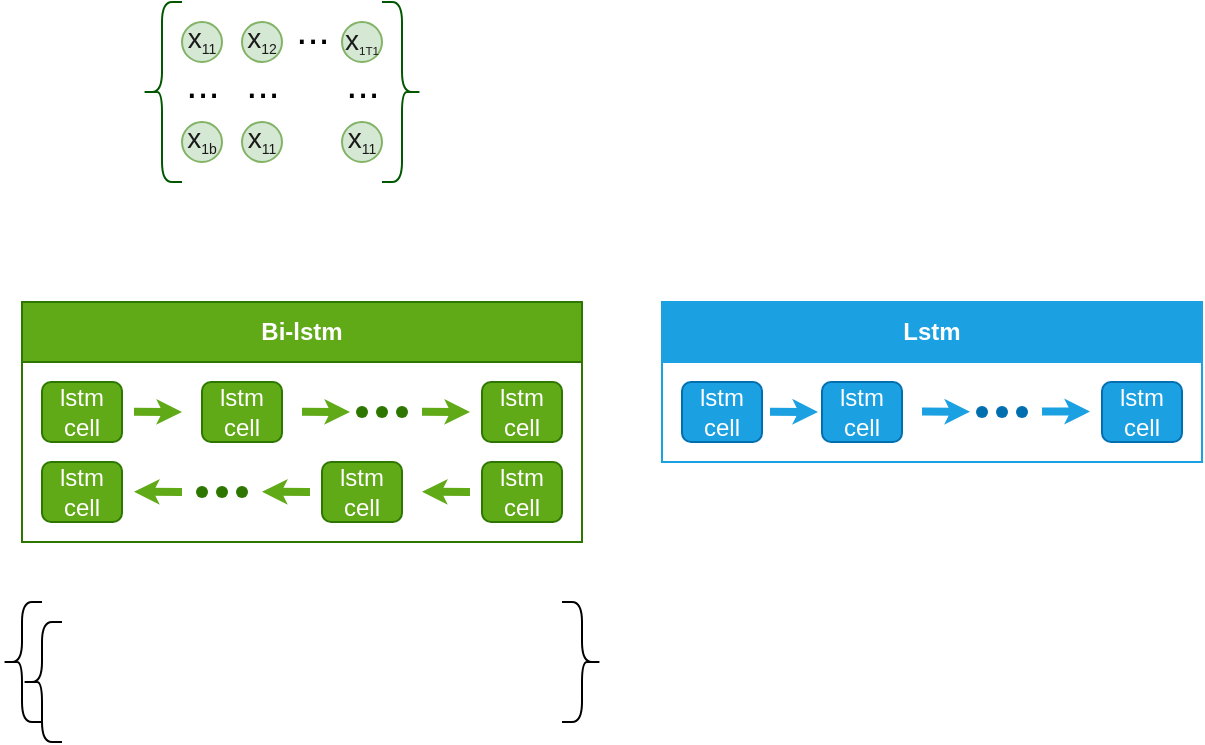<mxfile version="23.1.4" type="github">
  <diagram id="C5RBs43oDa-KdzZeNtuy" name="Page-1">
    <mxGraphModel dx="792" dy="453" grid="1" gridSize="10" guides="1" tooltips="1" connect="1" arrows="1" fold="1" page="1" pageScale="1" pageWidth="827" pageHeight="1169" math="0" shadow="0">
      <root>
        <mxCell id="WIyWlLk6GJQsqaUBKTNV-0" />
        <mxCell id="WIyWlLk6GJQsqaUBKTNV-1" parent="WIyWlLk6GJQsqaUBKTNV-0" />
        <mxCell id="ecE-lbtQEkyAknoPnSGp-34" value="Bi-lstm" style="swimlane;whiteSpace=wrap;html=1;fillColor=#60a917;fontColor=#ffffff;strokeColor=#2D7600;startSize=30;" vertex="1" parent="WIyWlLk6GJQsqaUBKTNV-1">
          <mxGeometry x="60" y="210" width="280" height="120" as="geometry" />
        </mxCell>
        <mxCell id="ecE-lbtQEkyAknoPnSGp-71" style="edgeStyle=orthogonalEdgeStyle;rounded=0;orthogonalLoop=1;jettySize=auto;html=1;exitX=1;exitY=0.5;exitDx=0;exitDy=0;endSize=0;startSize=7;jumpSize=6;strokeWidth=4;fillColor=#60a917;strokeColor=#60a917;" edge="1" parent="ecE-lbtQEkyAknoPnSGp-34">
          <mxGeometry relative="1" as="geometry">
            <mxPoint x="56" y="54.86" as="sourcePoint" />
            <mxPoint x="80" y="54.99" as="targetPoint" />
            <Array as="points">
              <mxPoint x="80" y="54.86" />
            </Array>
          </mxGeometry>
        </mxCell>
        <mxCell id="ecE-lbtQEkyAknoPnSGp-35" value="lstm &lt;br&gt;cell" style="rounded=1;whiteSpace=wrap;html=1;fillColor=#60a917;strokeColor=#2D7600;fontColor=#ffffff;" vertex="1" parent="ecE-lbtQEkyAknoPnSGp-34">
          <mxGeometry x="10" y="40" width="40" height="30" as="geometry" />
        </mxCell>
        <mxCell id="ecE-lbtQEkyAknoPnSGp-76" value="lstm cell" style="rounded=1;whiteSpace=wrap;html=1;fillColor=#60a917;strokeColor=#2D7600;fontColor=#ffffff;" vertex="1" parent="ecE-lbtQEkyAknoPnSGp-34">
          <mxGeometry x="150" y="80" width="40" height="30" as="geometry" />
        </mxCell>
        <mxCell id="ecE-lbtQEkyAknoPnSGp-77" value="lstm cell" style="rounded=1;whiteSpace=wrap;html=1;fillColor=#60a917;strokeColor=#2D7600;fontColor=#ffffff;" vertex="1" parent="ecE-lbtQEkyAknoPnSGp-34">
          <mxGeometry x="90" y="40" width="40" height="30" as="geometry" />
        </mxCell>
        <mxCell id="ecE-lbtQEkyAknoPnSGp-78" value="lstm cell" style="rounded=1;whiteSpace=wrap;html=1;fillColor=#60a917;strokeColor=#2D7600;fontColor=#ffffff;" vertex="1" parent="ecE-lbtQEkyAknoPnSGp-34">
          <mxGeometry x="230" y="80" width="40" height="30" as="geometry" />
        </mxCell>
        <mxCell id="ecE-lbtQEkyAknoPnSGp-82" style="edgeStyle=orthogonalEdgeStyle;rounded=0;orthogonalLoop=1;jettySize=auto;html=1;exitX=1;exitY=0.5;exitDx=0;exitDy=0;endSize=0;startSize=7;jumpSize=6;strokeWidth=4;fillColor=#60a917;strokeColor=#60a917;" edge="1" parent="ecE-lbtQEkyAknoPnSGp-34">
          <mxGeometry relative="1" as="geometry">
            <mxPoint x="140" y="54.86" as="sourcePoint" />
            <mxPoint x="164" y="54.99" as="targetPoint" />
            <Array as="points">
              <mxPoint x="164" y="54.86" />
            </Array>
          </mxGeometry>
        </mxCell>
        <mxCell id="ecE-lbtQEkyAknoPnSGp-83" value="" style="shape=waypoint;sketch=0;fillStyle=solid;size=6;pointerEvents=1;points=[];fillColor=#60a917;resizable=0;rotatable=0;perimeter=centerPerimeter;snapToPoint=1;fontColor=#ffffff;strokeColor=#2D7600;" vertex="1" parent="ecE-lbtQEkyAknoPnSGp-34">
          <mxGeometry x="160" y="45" width="20" height="20" as="geometry" />
        </mxCell>
        <mxCell id="ecE-lbtQEkyAknoPnSGp-84" value="" style="shape=waypoint;sketch=0;fillStyle=solid;size=6;pointerEvents=1;points=[];fillColor=#60a917;resizable=0;rotatable=0;perimeter=centerPerimeter;snapToPoint=1;fontColor=#ffffff;strokeColor=#2D7600;" vertex="1" parent="ecE-lbtQEkyAknoPnSGp-34">
          <mxGeometry x="170" y="45" width="20" height="20" as="geometry" />
        </mxCell>
        <mxCell id="ecE-lbtQEkyAknoPnSGp-85" value="" style="shape=waypoint;sketch=0;fillStyle=solid;size=6;pointerEvents=1;points=[];fillColor=#60a917;resizable=0;rotatable=0;perimeter=centerPerimeter;snapToPoint=1;fontColor=#ffffff;strokeColor=#2D7600;" vertex="1" parent="ecE-lbtQEkyAknoPnSGp-34">
          <mxGeometry x="180" y="45" width="20" height="20" as="geometry" />
        </mxCell>
        <mxCell id="ecE-lbtQEkyAknoPnSGp-86" value="lstm cell" style="rounded=1;whiteSpace=wrap;html=1;fillColor=#60a917;strokeColor=#2D7600;fontColor=#ffffff;" vertex="1" parent="ecE-lbtQEkyAknoPnSGp-34">
          <mxGeometry x="230" y="40" width="40" height="30" as="geometry" />
        </mxCell>
        <mxCell id="ecE-lbtQEkyAknoPnSGp-87" style="edgeStyle=orthogonalEdgeStyle;rounded=0;orthogonalLoop=1;jettySize=auto;html=1;exitX=1;exitY=0.5;exitDx=0;exitDy=0;endSize=0;startSize=7;jumpSize=6;strokeWidth=4;fillColor=#60a917;strokeColor=#60a917;" edge="1" parent="ecE-lbtQEkyAknoPnSGp-34">
          <mxGeometry relative="1" as="geometry">
            <mxPoint x="200" y="54.86" as="sourcePoint" />
            <mxPoint x="224" y="54.99" as="targetPoint" />
            <Array as="points">
              <mxPoint x="224" y="54.86" />
            </Array>
          </mxGeometry>
        </mxCell>
        <mxCell id="ecE-lbtQEkyAknoPnSGp-88" style="edgeStyle=orthogonalEdgeStyle;rounded=0;orthogonalLoop=1;jettySize=auto;html=1;exitX=1;exitY=0.5;exitDx=0;exitDy=0;endSize=0;startSize=7;jumpSize=6;strokeWidth=4;fillColor=#60a917;strokeColor=#60a917;" edge="1" parent="ecE-lbtQEkyAknoPnSGp-34">
          <mxGeometry relative="1" as="geometry">
            <mxPoint x="224" y="94.99" as="sourcePoint" />
            <mxPoint x="200" y="94.86" as="targetPoint" />
            <Array as="points">
              <mxPoint x="224" y="94.86" />
            </Array>
          </mxGeometry>
        </mxCell>
        <mxCell id="ecE-lbtQEkyAknoPnSGp-93" style="edgeStyle=orthogonalEdgeStyle;rounded=0;orthogonalLoop=1;jettySize=auto;html=1;exitX=1;exitY=0.5;exitDx=0;exitDy=0;endSize=0;startSize=7;jumpSize=6;strokeWidth=4;fillColor=#60a917;strokeColor=#60a917;" edge="1" parent="ecE-lbtQEkyAknoPnSGp-34">
          <mxGeometry relative="1" as="geometry">
            <mxPoint x="144" y="94.99" as="sourcePoint" />
            <mxPoint x="120" y="94.86" as="targetPoint" />
            <Array as="points">
              <mxPoint x="144" y="94.86" />
            </Array>
          </mxGeometry>
        </mxCell>
        <mxCell id="ecE-lbtQEkyAknoPnSGp-94" value="" style="shape=waypoint;sketch=0;fillStyle=solid;size=6;pointerEvents=1;points=[];fillColor=#60a917;resizable=0;rotatable=0;perimeter=centerPerimeter;snapToPoint=1;fontColor=#ffffff;strokeColor=#2D7600;" vertex="1" parent="ecE-lbtQEkyAknoPnSGp-34">
          <mxGeometry x="100" y="85" width="20" height="20" as="geometry" />
        </mxCell>
        <mxCell id="ecE-lbtQEkyAknoPnSGp-95" value="" style="shape=waypoint;sketch=0;fillStyle=solid;size=6;pointerEvents=1;points=[];fillColor=#60a917;resizable=0;rotatable=0;perimeter=centerPerimeter;snapToPoint=1;fontColor=#ffffff;strokeColor=#2D7600;" vertex="1" parent="ecE-lbtQEkyAknoPnSGp-34">
          <mxGeometry x="90" y="85" width="20" height="20" as="geometry" />
        </mxCell>
        <mxCell id="ecE-lbtQEkyAknoPnSGp-96" value="" style="shape=waypoint;sketch=0;fillStyle=solid;size=6;pointerEvents=1;points=[];fillColor=#60a917;resizable=0;rotatable=0;perimeter=centerPerimeter;snapToPoint=1;fontColor=#ffffff;strokeColor=#2D7600;" vertex="1" parent="ecE-lbtQEkyAknoPnSGp-34">
          <mxGeometry x="80" y="85" width="20" height="20" as="geometry" />
        </mxCell>
        <mxCell id="ecE-lbtQEkyAknoPnSGp-97" value="lstm cell" style="rounded=1;whiteSpace=wrap;html=1;fillColor=#60a917;strokeColor=#2D7600;fontColor=#ffffff;" vertex="1" parent="ecE-lbtQEkyAknoPnSGp-34">
          <mxGeometry x="10" y="80" width="40" height="30" as="geometry" />
        </mxCell>
        <mxCell id="ecE-lbtQEkyAknoPnSGp-98" style="edgeStyle=orthogonalEdgeStyle;rounded=0;orthogonalLoop=1;jettySize=auto;html=1;exitX=1;exitY=0.5;exitDx=0;exitDy=0;endSize=0;startSize=7;jumpSize=6;strokeWidth=4;fillColor=#60a917;strokeColor=#60a917;" edge="1" parent="ecE-lbtQEkyAknoPnSGp-34">
          <mxGeometry relative="1" as="geometry">
            <mxPoint x="80" y="94.99" as="sourcePoint" />
            <mxPoint x="56" y="94.86" as="targetPoint" />
            <Array as="points">
              <mxPoint x="80" y="94.86" />
            </Array>
          </mxGeometry>
        </mxCell>
        <mxCell id="ecE-lbtQEkyAknoPnSGp-48" value="Lstm" style="swimlane;whiteSpace=wrap;html=1;fillColor=#1ba1e2;fontColor=#ffffff;strokeColor=#1ba1e2;startSize=30;" vertex="1" parent="WIyWlLk6GJQsqaUBKTNV-1">
          <mxGeometry x="380" y="210" width="270" height="80" as="geometry" />
        </mxCell>
        <mxCell id="ecE-lbtQEkyAknoPnSGp-99" value="lstm cell" style="rounded=1;whiteSpace=wrap;html=1;fillColor=#1ba1e2;strokeColor=#006EAF;fontColor=#ffffff;" vertex="1" parent="ecE-lbtQEkyAknoPnSGp-48">
          <mxGeometry x="10" y="40" width="40" height="30" as="geometry" />
        </mxCell>
        <mxCell id="ecE-lbtQEkyAknoPnSGp-100" style="edgeStyle=orthogonalEdgeStyle;rounded=0;orthogonalLoop=1;jettySize=auto;html=1;exitX=1;exitY=0.5;exitDx=0;exitDy=0;endSize=0;startSize=7;jumpSize=6;strokeWidth=4;fillColor=#1ba1e2;strokeColor=#1ba1e2;" edge="1" parent="ecE-lbtQEkyAknoPnSGp-48">
          <mxGeometry relative="1" as="geometry">
            <mxPoint x="54" y="54.83" as="sourcePoint" />
            <mxPoint x="78" y="54.96" as="targetPoint" />
            <Array as="points">
              <mxPoint x="78" y="54.83" />
            </Array>
          </mxGeometry>
        </mxCell>
        <mxCell id="ecE-lbtQEkyAknoPnSGp-101" value="lstm cell" style="rounded=1;whiteSpace=wrap;html=1;fillColor=#1ba1e2;strokeColor=#006EAF;fontColor=#ffffff;" vertex="1" parent="ecE-lbtQEkyAknoPnSGp-48">
          <mxGeometry x="80" y="40" width="40" height="30" as="geometry" />
        </mxCell>
        <mxCell id="ecE-lbtQEkyAknoPnSGp-102" value="lstm cell" style="rounded=1;whiteSpace=wrap;html=1;fillColor=#1ba1e2;strokeColor=#006EAF;fontColor=#ffffff;" vertex="1" parent="ecE-lbtQEkyAknoPnSGp-48">
          <mxGeometry x="220" y="40" width="40" height="30" as="geometry" />
        </mxCell>
        <mxCell id="ecE-lbtQEkyAknoPnSGp-103" style="edgeStyle=orthogonalEdgeStyle;rounded=0;orthogonalLoop=1;jettySize=auto;html=1;exitX=1;exitY=0.5;exitDx=0;exitDy=0;endSize=0;startSize=7;jumpSize=6;strokeWidth=4;fillColor=#1ba1e2;strokeColor=#1ba1e2;" edge="1" parent="ecE-lbtQEkyAknoPnSGp-48">
          <mxGeometry relative="1" as="geometry">
            <mxPoint x="130" y="54.8" as="sourcePoint" />
            <mxPoint x="154" y="54.93" as="targetPoint" />
            <Array as="points">
              <mxPoint x="154" y="54.8" />
            </Array>
          </mxGeometry>
        </mxCell>
        <mxCell id="ecE-lbtQEkyAknoPnSGp-104" value="" style="shape=waypoint;sketch=0;fillStyle=solid;size=6;pointerEvents=1;points=[];fillColor=#1ba1e2;resizable=0;rotatable=0;perimeter=centerPerimeter;snapToPoint=1;fontColor=#ffffff;strokeColor=#006EAF;" vertex="1" parent="ecE-lbtQEkyAknoPnSGp-48">
          <mxGeometry x="150" y="45" width="20" height="20" as="geometry" />
        </mxCell>
        <mxCell id="ecE-lbtQEkyAknoPnSGp-105" value="" style="shape=waypoint;sketch=0;fillStyle=solid;size=6;pointerEvents=1;points=[];fillColor=#1ba1e2;resizable=0;rotatable=0;perimeter=centerPerimeter;snapToPoint=1;fontColor=#ffffff;strokeColor=#006EAF;" vertex="1" parent="ecE-lbtQEkyAknoPnSGp-48">
          <mxGeometry x="160" y="45" width="20" height="20" as="geometry" />
        </mxCell>
        <mxCell id="ecE-lbtQEkyAknoPnSGp-106" value="" style="shape=waypoint;sketch=0;fillStyle=solid;size=6;pointerEvents=1;points=[];fillColor=#1ba1e2;resizable=0;rotatable=0;perimeter=centerPerimeter;snapToPoint=1;fontColor=#ffffff;strokeColor=#006EAF;" vertex="1" parent="ecE-lbtQEkyAknoPnSGp-48">
          <mxGeometry x="170" y="45" width="20" height="20" as="geometry" />
        </mxCell>
        <mxCell id="ecE-lbtQEkyAknoPnSGp-107" style="edgeStyle=orthogonalEdgeStyle;rounded=0;orthogonalLoop=1;jettySize=auto;html=1;exitX=1;exitY=0.5;exitDx=0;exitDy=0;endSize=0;startSize=7;jumpSize=6;strokeWidth=4;fillColor=#1ba1e2;strokeColor=#1ba1e2;" edge="1" parent="ecE-lbtQEkyAknoPnSGp-48">
          <mxGeometry relative="1" as="geometry">
            <mxPoint x="190" y="54.71" as="sourcePoint" />
            <mxPoint x="214" y="54.84" as="targetPoint" />
            <Array as="points">
              <mxPoint x="214" y="54.71" />
            </Array>
          </mxGeometry>
        </mxCell>
        <mxCell id="ecE-lbtQEkyAknoPnSGp-62" value="" style="shape=curlyBracket;whiteSpace=wrap;html=1;rounded=1;flipH=1;labelPosition=right;verticalLabelPosition=middle;align=left;verticalAlign=middle;fillColor=#008a00;fontColor=#ffffff;strokeColor=#005700;" vertex="1" parent="WIyWlLk6GJQsqaUBKTNV-1">
          <mxGeometry x="240" y="60" width="20" height="90" as="geometry" />
        </mxCell>
        <mxCell id="ecE-lbtQEkyAknoPnSGp-63" value="" style="shape=curlyBracket;whiteSpace=wrap;html=1;rounded=1;labelPosition=left;verticalLabelPosition=middle;align=right;verticalAlign=middle;fillColor=#008a00;fontColor=#ffffff;strokeColor=#005700;" vertex="1" parent="WIyWlLk6GJQsqaUBKTNV-1">
          <mxGeometry x="120" y="60" width="20" height="90" as="geometry" />
        </mxCell>
        <mxCell id="ecE-lbtQEkyAknoPnSGp-65" value="&lt;div style=&quot;&quot;&gt;&lt;font color=&quot;#1a1a1a&quot;&gt;&lt;font style=&quot;background-color: initial; font-size: 14px;&quot;&gt;x&lt;/font&gt;&lt;sub style=&quot;background-color: initial;&quot;&gt;&lt;font style=&quot;font-size: 7px;&quot;&gt;11&lt;/font&gt;&lt;/sub&gt;&lt;/font&gt;&lt;/div&gt;" style="ellipse;whiteSpace=wrap;html=1;aspect=fixed;strokeWidth=1;perimeterSpacing=1;horizontal=1;verticalAlign=bottom;fontSize=9;fillColor=#d5e8d4;strokeColor=#82b366;align=center;" vertex="1" parent="WIyWlLk6GJQsqaUBKTNV-1">
          <mxGeometry x="140" y="70" width="20" height="20" as="geometry" />
        </mxCell>
        <mxCell id="ecE-lbtQEkyAknoPnSGp-109" value="&lt;div style=&quot;&quot;&gt;&lt;font color=&quot;#1a1a1a&quot;&gt;&lt;font style=&quot;background-color: initial; font-size: 14px;&quot;&gt;x&lt;/font&gt;&lt;sub style=&quot;background-color: initial;&quot;&gt;&lt;font style=&quot;font-size: 7px;&quot;&gt;1b&lt;/font&gt;&lt;/sub&gt;&lt;/font&gt;&lt;/div&gt;" style="ellipse;whiteSpace=wrap;html=1;aspect=fixed;strokeWidth=1;perimeterSpacing=1;horizontal=1;verticalAlign=bottom;fontSize=9;fillColor=#d5e8d4;strokeColor=#82b366;align=center;" vertex="1" parent="WIyWlLk6GJQsqaUBKTNV-1">
          <mxGeometry x="140" y="120" width="20" height="20" as="geometry" />
        </mxCell>
        <mxCell id="ecE-lbtQEkyAknoPnSGp-110" value="&lt;div style=&quot;&quot;&gt;&lt;font color=&quot;#1a1a1a&quot;&gt;&lt;font style=&quot;background-color: initial; font-size: 14px;&quot;&gt;x&lt;/font&gt;&lt;sub style=&quot;background-color: initial;&quot;&gt;&lt;font style=&quot;font-size: 7px;&quot;&gt;12&lt;/font&gt;&lt;/sub&gt;&lt;/font&gt;&lt;/div&gt;" style="ellipse;whiteSpace=wrap;html=1;aspect=fixed;strokeWidth=1;perimeterSpacing=1;horizontal=1;verticalAlign=bottom;fontSize=9;fillColor=#d5e8d4;strokeColor=#82b366;align=center;" vertex="1" parent="WIyWlLk6GJQsqaUBKTNV-1">
          <mxGeometry x="170" y="70" width="20" height="20" as="geometry" />
        </mxCell>
        <mxCell id="ecE-lbtQEkyAknoPnSGp-111" value="&lt;div style=&quot;&quot;&gt;&lt;font color=&quot;#1a1a1a&quot;&gt;&lt;font style=&quot;background-color: initial; font-size: 14px;&quot;&gt;x&lt;/font&gt;&lt;span style=&quot;background-color: initial;&quot;&gt;&lt;font style=&quot;font-size: 7px;&quot;&gt;&lt;sub&gt;1T1&lt;/sub&gt;&lt;/font&gt;&lt;/span&gt;&lt;/font&gt;&lt;/div&gt;" style="ellipse;whiteSpace=wrap;html=1;aspect=fixed;strokeWidth=1;perimeterSpacing=1;horizontal=1;verticalAlign=bottom;fontSize=9;fillColor=#d5e8d4;strokeColor=#82b366;align=center;" vertex="1" parent="WIyWlLk6GJQsqaUBKTNV-1">
          <mxGeometry x="220" y="70" width="20" height="20" as="geometry" />
        </mxCell>
        <mxCell id="ecE-lbtQEkyAknoPnSGp-112" value="&lt;div style=&quot;&quot;&gt;&lt;font color=&quot;#1a1a1a&quot;&gt;&lt;font style=&quot;background-color: initial; font-size: 14px;&quot;&gt;x&lt;/font&gt;&lt;sub style=&quot;background-color: initial;&quot;&gt;&lt;font style=&quot;font-size: 7px;&quot;&gt;11&lt;/font&gt;&lt;/sub&gt;&lt;/font&gt;&lt;/div&gt;" style="ellipse;whiteSpace=wrap;html=1;aspect=fixed;strokeWidth=1;perimeterSpacing=1;horizontal=1;verticalAlign=bottom;fontSize=9;fillColor=#d5e8d4;strokeColor=#82b366;align=center;" vertex="1" parent="WIyWlLk6GJQsqaUBKTNV-1">
          <mxGeometry x="170" y="120" width="20" height="20" as="geometry" />
        </mxCell>
        <mxCell id="ecE-lbtQEkyAknoPnSGp-115" value="&lt;font style=&quot;font-size: 20px;&quot;&gt;...&lt;/font&gt;" style="text;html=1;align=center;verticalAlign=middle;resizable=0;points=[];autosize=1;strokeColor=none;fillColor=none;spacing=0;spacingTop=0;" vertex="1" parent="WIyWlLk6GJQsqaUBKTNV-1">
          <mxGeometry x="130" y="85" width="40" height="30" as="geometry" />
        </mxCell>
        <mxCell id="ecE-lbtQEkyAknoPnSGp-116" value="&lt;font style=&quot;font-size: 20px;&quot;&gt;...&lt;/font&gt;" style="text;html=1;align=center;verticalAlign=middle;resizable=0;points=[];autosize=1;strokeColor=none;fillColor=none;" vertex="1" parent="WIyWlLk6GJQsqaUBKTNV-1">
          <mxGeometry x="160" y="80" width="40" height="40" as="geometry" />
        </mxCell>
        <mxCell id="ecE-lbtQEkyAknoPnSGp-117" value="" style="shape=curlyBracket;whiteSpace=wrap;html=1;rounded=1;labelPosition=left;verticalLabelPosition=middle;align=right;verticalAlign=middle;" vertex="1" parent="WIyWlLk6GJQsqaUBKTNV-1">
          <mxGeometry x="50" y="360" width="20" height="60" as="geometry" />
        </mxCell>
        <mxCell id="ecE-lbtQEkyAknoPnSGp-118" value="" style="shape=curlyBracket;whiteSpace=wrap;html=1;rounded=1;flipH=1;labelPosition=right;verticalLabelPosition=middle;align=left;verticalAlign=middle;" vertex="1" parent="WIyWlLk6GJQsqaUBKTNV-1">
          <mxGeometry x="330" y="360" width="20" height="60" as="geometry" />
        </mxCell>
        <mxCell id="ecE-lbtQEkyAknoPnSGp-119" value="" style="shape=curlyBracket;whiteSpace=wrap;html=1;rounded=1;labelPosition=left;verticalLabelPosition=middle;align=right;verticalAlign=middle;" vertex="1" parent="WIyWlLk6GJQsqaUBKTNV-1">
          <mxGeometry x="60" y="370" width="20" height="60" as="geometry" />
        </mxCell>
        <mxCell id="ecE-lbtQEkyAknoPnSGp-121" value="&lt;font style=&quot;font-size: 20px;&quot;&gt;...&lt;/font&gt;" style="text;html=1;align=center;verticalAlign=top;resizable=0;points=[];autosize=1;strokeColor=none;fillColor=none;spacing=-3;" vertex="1" parent="WIyWlLk6GJQsqaUBKTNV-1">
          <mxGeometry x="190" y="60" width="30" height="30" as="geometry" />
        </mxCell>
        <mxCell id="ecE-lbtQEkyAknoPnSGp-122" value="&lt;div style=&quot;&quot;&gt;&lt;font color=&quot;#1a1a1a&quot;&gt;&lt;font style=&quot;background-color: initial; font-size: 14px;&quot;&gt;x&lt;/font&gt;&lt;sub style=&quot;background-color: initial;&quot;&gt;&lt;font style=&quot;font-size: 7px;&quot;&gt;11&lt;/font&gt;&lt;/sub&gt;&lt;/font&gt;&lt;/div&gt;" style="ellipse;whiteSpace=wrap;html=1;aspect=fixed;strokeWidth=1;perimeterSpacing=1;horizontal=1;verticalAlign=bottom;fontSize=9;fillColor=#d5e8d4;strokeColor=#82b366;align=center;" vertex="1" parent="WIyWlLk6GJQsqaUBKTNV-1">
          <mxGeometry x="220" y="120" width="20" height="20" as="geometry" />
        </mxCell>
        <mxCell id="ecE-lbtQEkyAknoPnSGp-123" value="&lt;font style=&quot;font-size: 20px;&quot;&gt;...&lt;/font&gt;" style="text;html=1;align=center;verticalAlign=middle;resizable=0;points=[];autosize=1;strokeColor=none;fillColor=none;" vertex="1" parent="WIyWlLk6GJQsqaUBKTNV-1">
          <mxGeometry x="210" y="80" width="40" height="40" as="geometry" />
        </mxCell>
      </root>
    </mxGraphModel>
  </diagram>
</mxfile>
